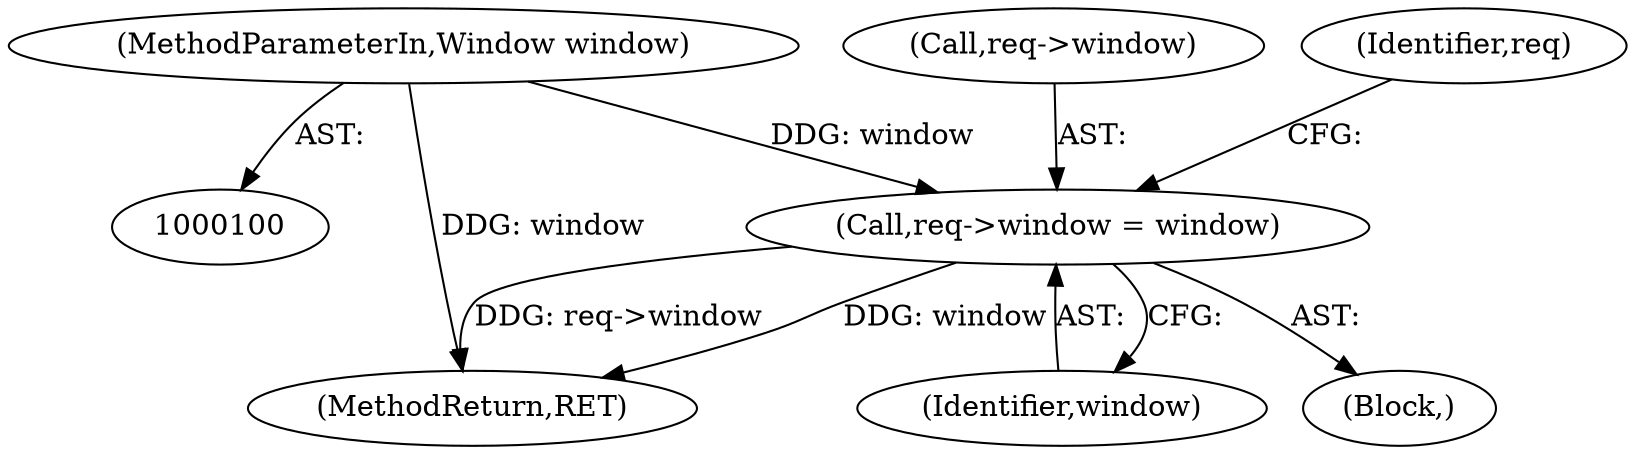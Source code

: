 digraph "0_libXrandr_a0df3e1c7728205e5c7650b2e6dce684139254a6@pointer" {
"1000157" [label="(Call,req->window = window)"];
"1000102" [label="(MethodParameterIn,Window window)"];
"1000102" [label="(MethodParameterIn,Window window)"];
"1000157" [label="(Call,req->window = window)"];
"1000158" [label="(Call,req->window)"];
"1000161" [label="(Identifier,window)"];
"1000463" [label="(MethodReturn,RET)"];
"1000164" [label="(Identifier,req)"];
"1000105" [label="(Block,)"];
"1000157" -> "1000105"  [label="AST: "];
"1000157" -> "1000161"  [label="CFG: "];
"1000158" -> "1000157"  [label="AST: "];
"1000161" -> "1000157"  [label="AST: "];
"1000164" -> "1000157"  [label="CFG: "];
"1000157" -> "1000463"  [label="DDG: req->window"];
"1000157" -> "1000463"  [label="DDG: window"];
"1000102" -> "1000157"  [label="DDG: window"];
"1000102" -> "1000100"  [label="AST: "];
"1000102" -> "1000463"  [label="DDG: window"];
}
